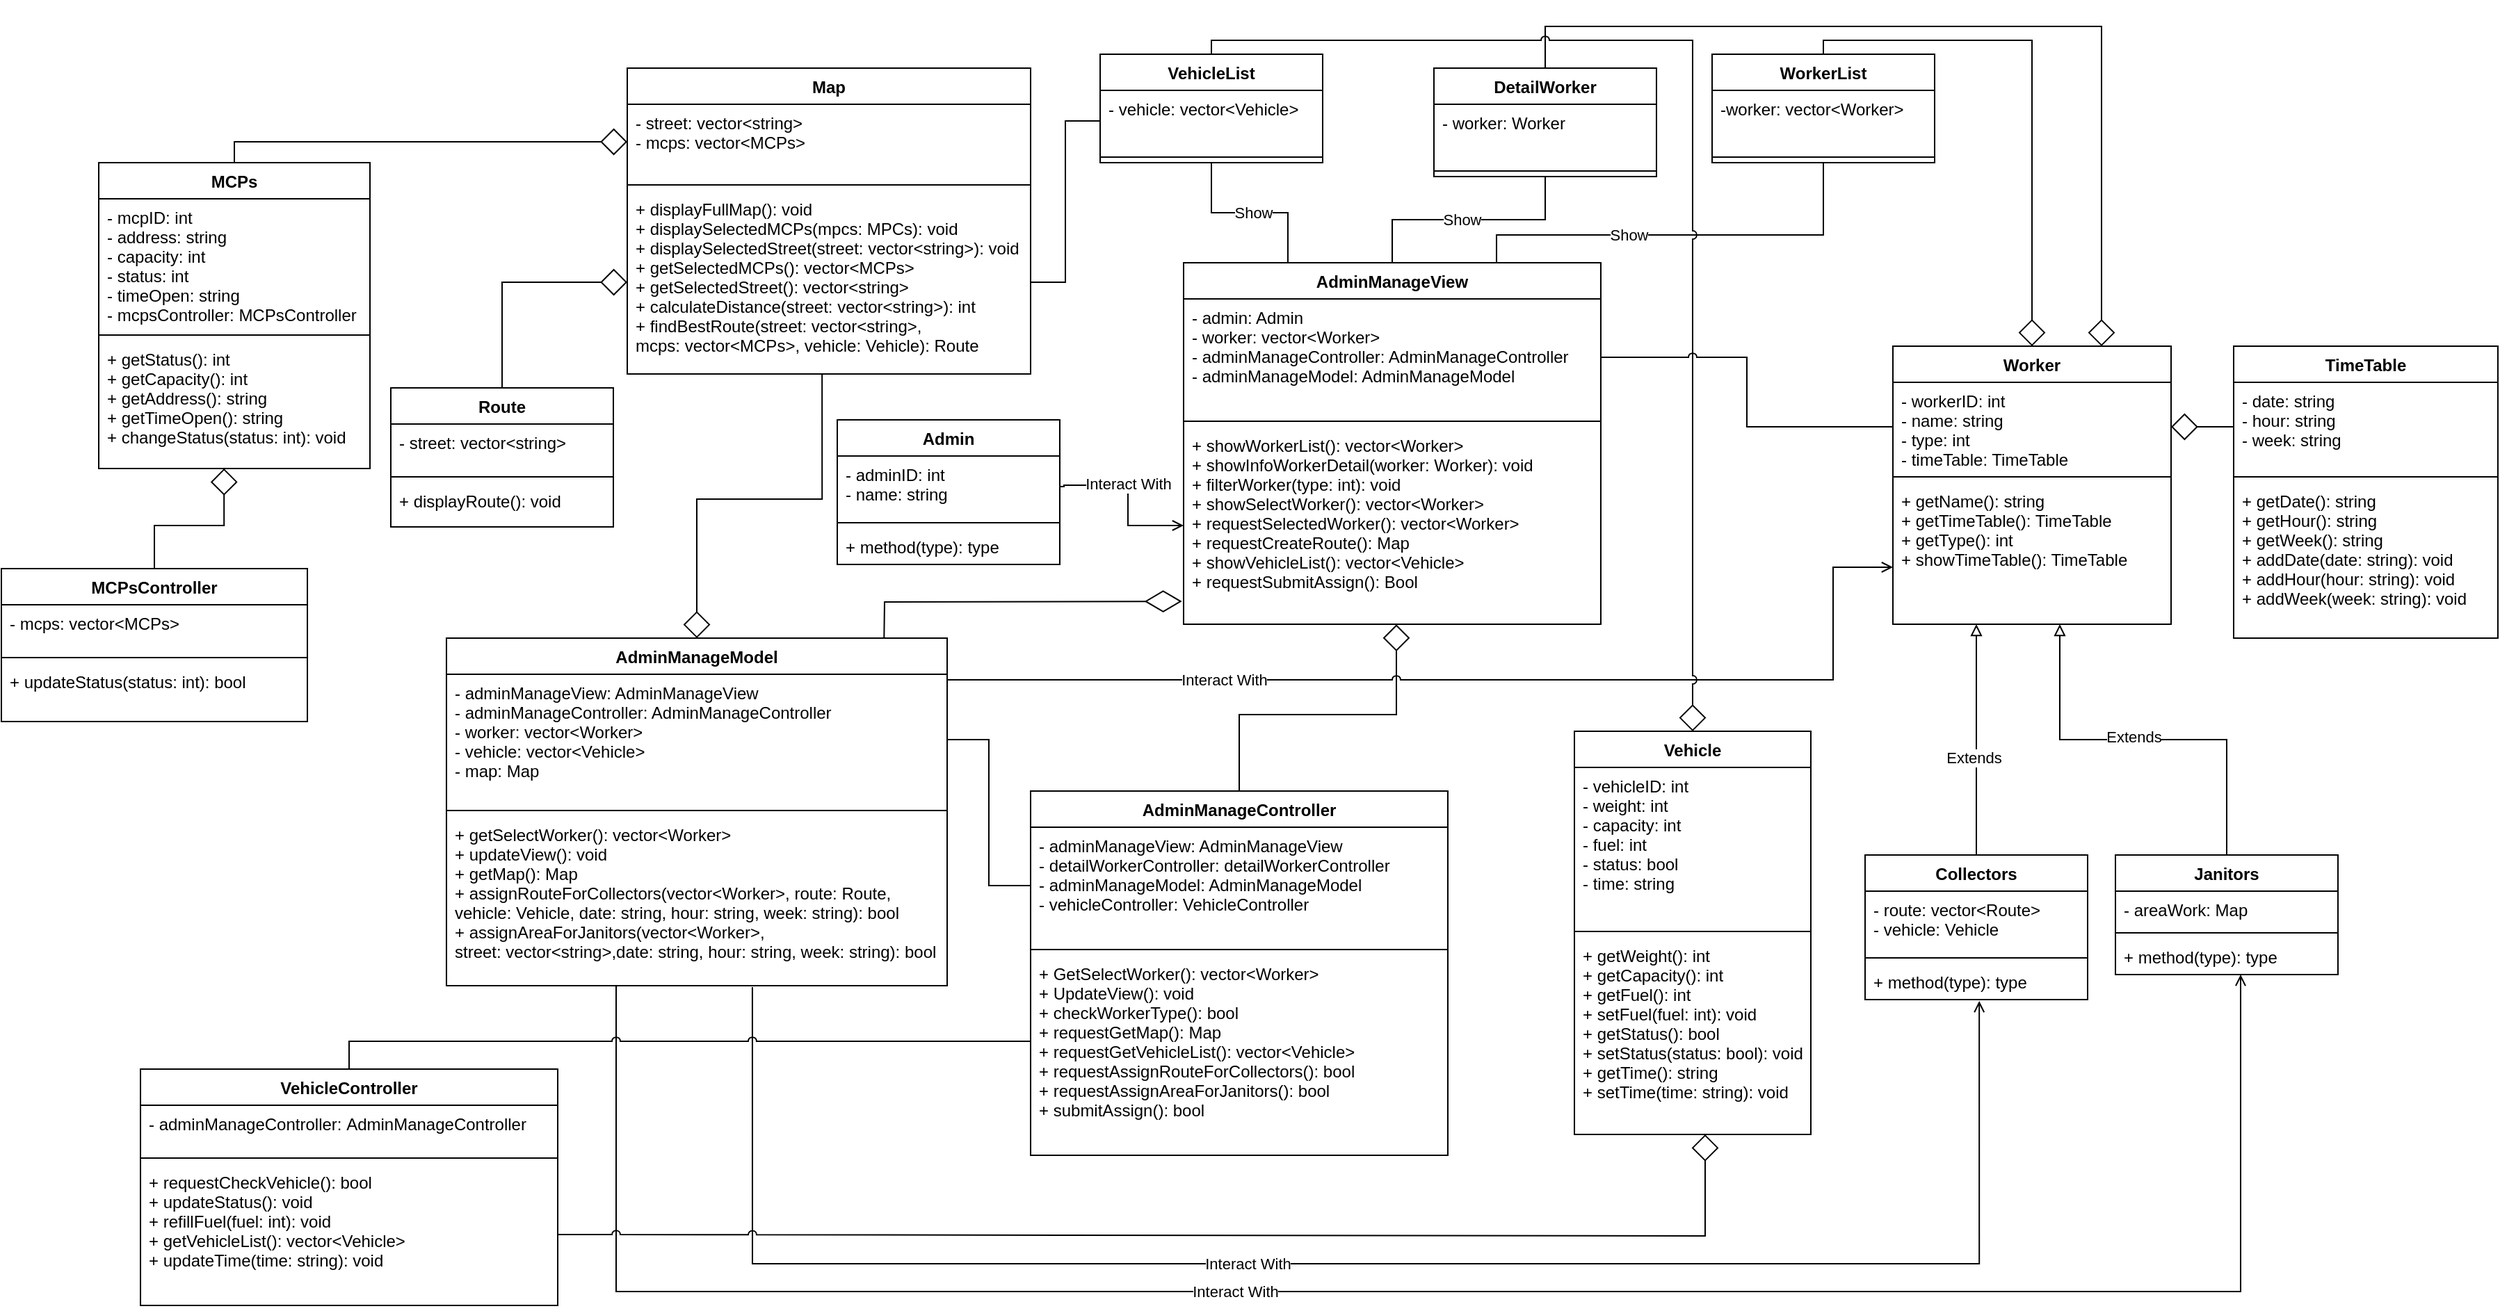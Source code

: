<mxfile version="20.5.1" type="github">
  <diagram id="0676zuflFlZL_lo655or" name="Page-1">
    <mxGraphModel dx="2518" dy="1335" grid="0" gridSize="10" guides="1" tooltips="1" connect="1" arrows="1" fold="1" page="0" pageScale="1" pageWidth="850" pageHeight="1100" math="0" shadow="0">
      <root>
        <mxCell id="0" />
        <mxCell id="1" parent="0" />
        <mxCell id="4b5E37UlIO169LzvLvmA-10" value="Admin" style="swimlane;fontStyle=1;align=center;verticalAlign=top;childLayout=stackLayout;horizontal=1;startSize=26;horizontalStack=0;resizeParent=1;resizeParentMax=0;resizeLast=0;collapsible=1;marginBottom=0;" parent="1" vertex="1">
          <mxGeometry x="81" y="253" width="160" height="104" as="geometry" />
        </mxCell>
        <mxCell id="4b5E37UlIO169LzvLvmA-11" value="- adminID: int&#xa;- name: string" style="text;strokeColor=none;fillColor=none;align=left;verticalAlign=top;spacingLeft=4;spacingRight=4;overflow=hidden;rotatable=0;points=[[0,0.5],[1,0.5]];portConstraint=eastwest;" parent="4b5E37UlIO169LzvLvmA-10" vertex="1">
          <mxGeometry y="26" width="160" height="44" as="geometry" />
        </mxCell>
        <mxCell id="4b5E37UlIO169LzvLvmA-12" value="" style="line;strokeWidth=1;fillColor=none;align=left;verticalAlign=middle;spacingTop=-1;spacingLeft=3;spacingRight=3;rotatable=0;labelPosition=right;points=[];portConstraint=eastwest;strokeColor=inherit;" parent="4b5E37UlIO169LzvLvmA-10" vertex="1">
          <mxGeometry y="70" width="160" height="8" as="geometry" />
        </mxCell>
        <mxCell id="4b5E37UlIO169LzvLvmA-13" value="+ method(type): type" style="text;strokeColor=none;fillColor=none;align=left;verticalAlign=top;spacingLeft=4;spacingRight=4;overflow=hidden;rotatable=0;points=[[0,0.5],[1,0.5]];portConstraint=eastwest;" parent="4b5E37UlIO169LzvLvmA-10" vertex="1">
          <mxGeometry y="78" width="160" height="26" as="geometry" />
        </mxCell>
        <mxCell id="4b5E37UlIO169LzvLvmA-26" style="edgeStyle=orthogonalEdgeStyle;rounded=0;orthogonalLoop=1;jettySize=auto;html=1;exitX=0.5;exitY=0;exitDx=0;exitDy=0;endArrow=block;endFill=0;" parent="1" source="4b5E37UlIO169LzvLvmA-14" target="4b5E37UlIO169LzvLvmA-25" edge="1">
          <mxGeometry relative="1" as="geometry">
            <mxPoint x="849" y="450" as="targetPoint" />
            <Array as="points">
              <mxPoint x="900" y="440" />
              <mxPoint x="900" y="440" />
            </Array>
          </mxGeometry>
        </mxCell>
        <mxCell id="4b5E37UlIO169LzvLvmA-29" value="Extends" style="edgeLabel;html=1;align=center;verticalAlign=middle;resizable=0;points=[];" parent="4b5E37UlIO169LzvLvmA-26" vertex="1" connectable="0">
          <mxGeometry x="-0.164" y="-3" relative="1" as="geometry">
            <mxPoint x="-5" y="-1" as="offset" />
          </mxGeometry>
        </mxCell>
        <mxCell id="4b5E37UlIO169LzvLvmA-14" value="Collectors" style="swimlane;fontStyle=1;align=center;verticalAlign=top;childLayout=stackLayout;horizontal=1;startSize=26;horizontalStack=0;resizeParent=1;resizeParentMax=0;resizeLast=0;collapsible=1;marginBottom=0;" parent="1" vertex="1">
          <mxGeometry x="820" y="566" width="160" height="104" as="geometry" />
        </mxCell>
        <mxCell id="4b5E37UlIO169LzvLvmA-15" value="- route: vector&lt;Route&gt;&#xa;- vehicle: Vehicle" style="text;strokeColor=none;fillColor=none;align=left;verticalAlign=top;spacingLeft=4;spacingRight=4;overflow=hidden;rotatable=0;points=[[0,0.5],[1,0.5]];portConstraint=eastwest;" parent="4b5E37UlIO169LzvLvmA-14" vertex="1">
          <mxGeometry y="26" width="160" height="44" as="geometry" />
        </mxCell>
        <mxCell id="4b5E37UlIO169LzvLvmA-16" value="" style="line;strokeWidth=1;fillColor=none;align=left;verticalAlign=middle;spacingTop=-1;spacingLeft=3;spacingRight=3;rotatable=0;labelPosition=right;points=[];portConstraint=eastwest;strokeColor=inherit;" parent="4b5E37UlIO169LzvLvmA-14" vertex="1">
          <mxGeometry y="70" width="160" height="8" as="geometry" />
        </mxCell>
        <mxCell id="4b5E37UlIO169LzvLvmA-17" value="+ method(type): type" style="text;strokeColor=none;fillColor=none;align=left;verticalAlign=top;spacingLeft=4;spacingRight=4;overflow=hidden;rotatable=0;points=[[0,0.5],[1,0.5]];portConstraint=eastwest;" parent="4b5E37UlIO169LzvLvmA-14" vertex="1">
          <mxGeometry y="78" width="160" height="26" as="geometry" />
        </mxCell>
        <mxCell id="4b5E37UlIO169LzvLvmA-27" style="edgeStyle=orthogonalEdgeStyle;rounded=0;orthogonalLoop=1;jettySize=auto;html=1;exitX=0.5;exitY=0;exitDx=0;exitDy=0;entryX=0.6;entryY=1;entryDx=0;entryDy=0;entryPerimeter=0;endArrow=block;endFill=0;" parent="1" source="4b5E37UlIO169LzvLvmA-18" target="4b5E37UlIO169LzvLvmA-25" edge="1">
          <mxGeometry relative="1" as="geometry" />
        </mxCell>
        <mxCell id="4b5E37UlIO169LzvLvmA-30" value="Extends" style="edgeLabel;html=1;align=center;verticalAlign=middle;resizable=0;points=[];" parent="4b5E37UlIO169LzvLvmA-27" vertex="1" connectable="0">
          <mxGeometry x="0.158" y="-2" relative="1" as="geometry">
            <mxPoint x="15" as="offset" />
          </mxGeometry>
        </mxCell>
        <mxCell id="4b5E37UlIO169LzvLvmA-18" value="Janitors" style="swimlane;fontStyle=1;align=center;verticalAlign=top;childLayout=stackLayout;horizontal=1;startSize=26;horizontalStack=0;resizeParent=1;resizeParentMax=0;resizeLast=0;collapsible=1;marginBottom=0;" parent="1" vertex="1">
          <mxGeometry x="1000" y="566" width="160" height="86" as="geometry" />
        </mxCell>
        <mxCell id="4b5E37UlIO169LzvLvmA-19" value="- areaWork: Map" style="text;strokeColor=none;fillColor=none;align=left;verticalAlign=top;spacingLeft=4;spacingRight=4;overflow=hidden;rotatable=0;points=[[0,0.5],[1,0.5]];portConstraint=eastwest;" parent="4b5E37UlIO169LzvLvmA-18" vertex="1">
          <mxGeometry y="26" width="160" height="26" as="geometry" />
        </mxCell>
        <mxCell id="4b5E37UlIO169LzvLvmA-20" value="" style="line;strokeWidth=1;fillColor=none;align=left;verticalAlign=middle;spacingTop=-1;spacingLeft=3;spacingRight=3;rotatable=0;labelPosition=right;points=[];portConstraint=eastwest;strokeColor=inherit;" parent="4b5E37UlIO169LzvLvmA-18" vertex="1">
          <mxGeometry y="52" width="160" height="8" as="geometry" />
        </mxCell>
        <mxCell id="4b5E37UlIO169LzvLvmA-21" value="+ method(type): type" style="text;strokeColor=none;fillColor=none;align=left;verticalAlign=top;spacingLeft=4;spacingRight=4;overflow=hidden;rotatable=0;points=[[0,0.5],[1,0.5]];portConstraint=eastwest;" parent="4b5E37UlIO169LzvLvmA-18" vertex="1">
          <mxGeometry y="60" width="160" height="26" as="geometry" />
        </mxCell>
        <mxCell id="4b5E37UlIO169LzvLvmA-22" value="Worker" style="swimlane;fontStyle=1;align=center;verticalAlign=top;childLayout=stackLayout;horizontal=1;startSize=26;horizontalStack=0;resizeParent=1;resizeParentMax=0;resizeLast=0;collapsible=1;marginBottom=0;" parent="1" vertex="1">
          <mxGeometry x="840" y="200" width="200" height="200" as="geometry" />
        </mxCell>
        <mxCell id="4b5E37UlIO169LzvLvmA-23" value="- workerID: int&#xa;- name: string&#xa;- type: int&#xa;- timeTable: TimeTable" style="text;strokeColor=none;fillColor=none;align=left;verticalAlign=top;spacingLeft=4;spacingRight=4;overflow=hidden;rotatable=0;points=[[0,0.5],[1,0.5]];portConstraint=eastwest;" parent="4b5E37UlIO169LzvLvmA-22" vertex="1">
          <mxGeometry y="26" width="200" height="64" as="geometry" />
        </mxCell>
        <mxCell id="4b5E37UlIO169LzvLvmA-24" value="" style="line;strokeWidth=1;fillColor=none;align=left;verticalAlign=middle;spacingTop=-1;spacingLeft=3;spacingRight=3;rotatable=0;labelPosition=right;points=[];portConstraint=eastwest;strokeColor=inherit;" parent="4b5E37UlIO169LzvLvmA-22" vertex="1">
          <mxGeometry y="90" width="200" height="8" as="geometry" />
        </mxCell>
        <mxCell id="4b5E37UlIO169LzvLvmA-25" value="+ getName(): string&#xa;+ getTimeTable(): TimeTable&#xa;+ getType(): int&#xa;+ showTimeTable(): TimeTable" style="text;strokeColor=none;fillColor=none;align=left;verticalAlign=top;spacingLeft=4;spacingRight=4;overflow=hidden;rotatable=0;points=[[0,0.5],[1,0.5]];portConstraint=eastwest;" parent="4b5E37UlIO169LzvLvmA-22" vertex="1">
          <mxGeometry y="98" width="200" height="102" as="geometry" />
        </mxCell>
        <mxCell id="3Wop59lbqcqgArPASlSX-61" style="edgeStyle=orthogonalEdgeStyle;rounded=0;orthogonalLoop=1;jettySize=auto;html=1;exitX=0.25;exitY=0;exitDx=0;exitDy=0;strokeWidth=1;endArrow=none;endFill=0;endSize=17;entryX=0.5;entryY=1;entryDx=0;entryDy=0;" parent="1" source="4b5E37UlIO169LzvLvmA-31" target="3Wop59lbqcqgArPASlSX-58" edge="1">
          <mxGeometry relative="1" as="geometry">
            <mxPoint x="390" y="90" as="targetPoint" />
          </mxGeometry>
        </mxCell>
        <mxCell id="3Wop59lbqcqgArPASlSX-62" value="Show" style="edgeLabel;html=1;align=center;verticalAlign=middle;resizable=0;points=[];" parent="3Wop59lbqcqgArPASlSX-61" vertex="1" connectable="0">
          <mxGeometry x="0.149" y="1" relative="1" as="geometry">
            <mxPoint x="12" y="-1" as="offset" />
          </mxGeometry>
        </mxCell>
        <mxCell id="3Wop59lbqcqgArPASlSX-63" style="edgeStyle=orthogonalEdgeStyle;rounded=0;orthogonalLoop=1;jettySize=auto;html=1;exitX=0.5;exitY=0;exitDx=0;exitDy=0;entryX=0.5;entryY=1;entryDx=0;entryDy=0;strokeWidth=1;endArrow=none;endFill=0;endSize=17;" parent="1" source="4b5E37UlIO169LzvLvmA-31" target="3Wop59lbqcqgArPASlSX-5" edge="1">
          <mxGeometry relative="1" as="geometry" />
        </mxCell>
        <mxCell id="3Wop59lbqcqgArPASlSX-64" value="Show" style="edgeLabel;html=1;align=center;verticalAlign=middle;resizable=0;points=[];" parent="3Wop59lbqcqgArPASlSX-63" vertex="1" connectable="0">
          <mxGeometry x="-0.212" relative="1" as="geometry">
            <mxPoint x="13" as="offset" />
          </mxGeometry>
        </mxCell>
        <mxCell id="3Wop59lbqcqgArPASlSX-70" style="edgeStyle=orthogonalEdgeStyle;rounded=0;orthogonalLoop=1;jettySize=auto;html=1;exitX=0.75;exitY=0;exitDx=0;exitDy=0;entryX=0.5;entryY=1;entryDx=0;entryDy=0;strokeWidth=1;endArrow=none;endFill=0;endSize=17;" parent="1" source="4b5E37UlIO169LzvLvmA-31" target="3Wop59lbqcqgArPASlSX-65" edge="1">
          <mxGeometry relative="1" as="geometry">
            <Array as="points">
              <mxPoint x="555" y="120" />
              <mxPoint x="790" y="120" />
            </Array>
          </mxGeometry>
        </mxCell>
        <mxCell id="3Wop59lbqcqgArPASlSX-71" value="Show" style="edgeLabel;html=1;align=center;verticalAlign=middle;resizable=0;points=[];" parent="3Wop59lbqcqgArPASlSX-70" vertex="1" connectable="0">
          <mxGeometry x="-0.233" y="-1" relative="1" as="geometry">
            <mxPoint x="-3" y="-1" as="offset" />
          </mxGeometry>
        </mxCell>
        <mxCell id="4b5E37UlIO169LzvLvmA-31" value="AdminManageView" style="swimlane;fontStyle=1;align=center;verticalAlign=top;childLayout=stackLayout;horizontal=1;startSize=26;horizontalStack=0;resizeParent=1;resizeParentMax=0;resizeLast=0;collapsible=1;marginBottom=0;" parent="1" vertex="1">
          <mxGeometry x="330" y="140" width="300" height="260" as="geometry">
            <mxRectangle x="290" y="150" width="150" height="30" as="alternateBounds" />
          </mxGeometry>
        </mxCell>
        <mxCell id="4b5E37UlIO169LzvLvmA-32" value="- admin: Admin&#xa;- worker: vector&lt;Worker&gt;&#xa;- adminManageController: AdminManageController&#xa;- adminManageModel: AdminManageModel&#xa; " style="text;strokeColor=none;fillColor=none;align=left;verticalAlign=top;spacingLeft=4;spacingRight=4;overflow=hidden;rotatable=0;points=[[0,0.5],[1,0.5]];portConstraint=eastwest;" parent="4b5E37UlIO169LzvLvmA-31" vertex="1">
          <mxGeometry y="26" width="300" height="84" as="geometry" />
        </mxCell>
        <mxCell id="4b5E37UlIO169LzvLvmA-33" value="" style="line;strokeWidth=1;fillColor=none;align=left;verticalAlign=middle;spacingTop=-1;spacingLeft=3;spacingRight=3;rotatable=0;labelPosition=right;points=[];portConstraint=eastwest;strokeColor=inherit;" parent="4b5E37UlIO169LzvLvmA-31" vertex="1">
          <mxGeometry y="110" width="300" height="8" as="geometry" />
        </mxCell>
        <mxCell id="4b5E37UlIO169LzvLvmA-46" value="+ showWorkerList(): vector&lt;Worker&gt;&#xa;+ showInfoWorkerDetail(worker: Worker): void&#xa;+ filterWorker(type: int): void&#xa;+ showSelectWorker(): vector&lt;Worker&gt;&#xa;+ requestSelectedWorker(): vector&lt;Worker&gt;&#xa;+ requestCreateRoute(): Map&#xa;+ showVehicleList(): vector&lt;Vehicle&gt;&#xa;+ requestSubmitAssign(): Bool " style="text;strokeColor=none;fillColor=none;align=left;verticalAlign=top;spacingLeft=4;spacingRight=4;overflow=hidden;rotatable=0;points=[[0,0.5],[1,0.5]];portConstraint=eastwest;" parent="4b5E37UlIO169LzvLvmA-31" vertex="1">
          <mxGeometry y="118" width="300" height="142" as="geometry" />
        </mxCell>
        <mxCell id="4b5E37UlIO169LzvLvmA-51" value="TimeTable" style="swimlane;fontStyle=1;align=center;verticalAlign=top;childLayout=stackLayout;horizontal=1;startSize=26;horizontalStack=0;resizeParent=1;resizeParentMax=0;resizeLast=0;collapsible=1;marginBottom=0;" parent="1" vertex="1">
          <mxGeometry x="1085" y="200" width="190" height="210" as="geometry" />
        </mxCell>
        <mxCell id="4b5E37UlIO169LzvLvmA-52" value="- date: string&#xa;- hour: string&#xa;- week: string" style="text;strokeColor=none;fillColor=none;align=left;verticalAlign=top;spacingLeft=4;spacingRight=4;overflow=hidden;rotatable=0;points=[[0,0.5],[1,0.5]];portConstraint=eastwest;" parent="4b5E37UlIO169LzvLvmA-51" vertex="1">
          <mxGeometry y="26" width="190" height="64" as="geometry" />
        </mxCell>
        <mxCell id="4b5E37UlIO169LzvLvmA-53" value="" style="line;strokeWidth=1;fillColor=none;align=left;verticalAlign=middle;spacingTop=-1;spacingLeft=3;spacingRight=3;rotatable=0;labelPosition=right;points=[];portConstraint=eastwest;strokeColor=inherit;" parent="4b5E37UlIO169LzvLvmA-51" vertex="1">
          <mxGeometry y="90" width="190" height="8" as="geometry" />
        </mxCell>
        <mxCell id="PiotSreWXl62EG_S8VcH-2" value="+ getDate(): string&#xa;+ getHour(): string&#xa;+ getWeek(): string&#xa;+ addDate(date: string): void&#xa;+ addHour(hour: string): void&#xa;+ addWeek(week: string): void" style="text;strokeColor=none;fillColor=none;align=left;verticalAlign=top;spacingLeft=4;spacingRight=4;overflow=hidden;rotatable=0;points=[[0,0.5],[1,0.5]];portConstraint=eastwest;" parent="4b5E37UlIO169LzvLvmA-51" vertex="1">
          <mxGeometry y="98" width="190" height="112" as="geometry" />
        </mxCell>
        <mxCell id="3Wop59lbqcqgArPASlSX-50" style="edgeStyle=orthogonalEdgeStyle;rounded=0;orthogonalLoop=1;jettySize=auto;html=1;exitX=0.5;exitY=0;exitDx=0;exitDy=0;endArrow=diamond;endFill=0;entryX=0.51;entryY=1.001;entryDx=0;entryDy=0;entryPerimeter=0;strokeWidth=1;endSize=17;" parent="1" source="3Wop59lbqcqgArPASlSX-1" target="4b5E37UlIO169LzvLvmA-46" edge="1">
          <mxGeometry relative="1" as="geometry">
            <mxPoint x="480" y="470" as="targetPoint" />
          </mxGeometry>
        </mxCell>
        <mxCell id="3Wop59lbqcqgArPASlSX-1" value="AdminManageController&#xa; " style="swimlane;fontStyle=1;align=center;verticalAlign=top;childLayout=stackLayout;horizontal=1;startSize=26;horizontalStack=0;resizeParent=1;resizeParentMax=0;resizeLast=0;collapsible=1;marginBottom=0;" parent="1" vertex="1">
          <mxGeometry x="220" y="520" width="300" height="262" as="geometry">
            <mxRectangle x="220" y="520" width="174" height="41" as="alternateBounds" />
          </mxGeometry>
        </mxCell>
        <mxCell id="3Wop59lbqcqgArPASlSX-2" value="- adminManageView: AdminManageView&#xa;- detailWorkerController: detailWorkerController&#xa;- adminManageModel: AdminManageModel&#xa;- vehicleController: VehicleController" style="text;strokeColor=none;fillColor=none;align=left;verticalAlign=top;spacingLeft=4;spacingRight=4;overflow=hidden;rotatable=0;points=[[0,0.5],[1,0.5]];portConstraint=eastwest;fontStyle=0" parent="3Wop59lbqcqgArPASlSX-1" vertex="1">
          <mxGeometry y="26" width="300" height="84" as="geometry" />
        </mxCell>
        <mxCell id="3Wop59lbqcqgArPASlSX-3" value="" style="line;strokeWidth=1;fillColor=none;align=left;verticalAlign=middle;spacingTop=-1;spacingLeft=3;spacingRight=3;rotatable=0;labelPosition=right;points=[];portConstraint=eastwest;strokeColor=inherit;" parent="3Wop59lbqcqgArPASlSX-1" vertex="1">
          <mxGeometry y="110" width="300" height="8" as="geometry" />
        </mxCell>
        <mxCell id="3Wop59lbqcqgArPASlSX-4" value="+ GetSelectWorker(): vector&lt;Worker&gt;&#xa;+ UpdateView(): void&#xa;+ checkWorkerType(): bool&#xa;+ requestGetMap(): Map&#xa;+ requestGetVehicleList(): vector&lt;Vehicle&gt;&#xa;+ requestAssignRouteForCollectors(): bool&#xa;+ requestAssignAreaForJanitors(): bool&#xa;+ submitAssign(): bool" style="text;strokeColor=none;fillColor=none;align=left;verticalAlign=top;spacingLeft=4;spacingRight=4;overflow=hidden;rotatable=0;points=[[0,0.5],[1,0.5]];portConstraint=eastwest;" parent="3Wop59lbqcqgArPASlSX-1" vertex="1">
          <mxGeometry y="118" width="300" height="144" as="geometry" />
        </mxCell>
        <mxCell id="3Wop59lbqcqgArPASlSX-74" style="edgeStyle=orthogonalEdgeStyle;rounded=0;orthogonalLoop=1;jettySize=auto;html=1;exitX=0.5;exitY=0;exitDx=0;exitDy=0;entryX=0.75;entryY=0;entryDx=0;entryDy=0;strokeWidth=1;endArrow=diamond;endFill=0;endSize=17;" parent="1" source="3Wop59lbqcqgArPASlSX-5" target="4b5E37UlIO169LzvLvmA-22" edge="1">
          <mxGeometry relative="1" as="geometry">
            <Array as="points">
              <mxPoint x="590" y="-30" />
              <mxPoint x="990" y="-30" />
            </Array>
          </mxGeometry>
        </mxCell>
        <mxCell id="3Wop59lbqcqgArPASlSX-5" value="DetailWorker" style="swimlane;fontStyle=1;align=center;verticalAlign=top;childLayout=stackLayout;horizontal=1;startSize=26;horizontalStack=0;resizeParent=1;resizeParentMax=0;resizeLast=0;collapsible=1;marginBottom=0;" parent="1" vertex="1">
          <mxGeometry x="510" width="160" height="78" as="geometry" />
        </mxCell>
        <mxCell id="3Wop59lbqcqgArPASlSX-6" value="- worker: Worker" style="text;strokeColor=none;fillColor=none;align=left;verticalAlign=top;spacingLeft=4;spacingRight=4;overflow=hidden;rotatable=0;points=[[0,0.5],[1,0.5]];portConstraint=eastwest;" parent="3Wop59lbqcqgArPASlSX-5" vertex="1">
          <mxGeometry y="26" width="160" height="44" as="geometry" />
        </mxCell>
        <mxCell id="3Wop59lbqcqgArPASlSX-7" value="" style="line;strokeWidth=1;fillColor=none;align=left;verticalAlign=middle;spacingTop=-1;spacingLeft=3;spacingRight=3;rotatable=0;labelPosition=right;points=[];portConstraint=eastwest;strokeColor=inherit;" parent="3Wop59lbqcqgArPASlSX-5" vertex="1">
          <mxGeometry y="70" width="160" height="8" as="geometry" />
        </mxCell>
        <mxCell id="3Wop59lbqcqgArPASlSX-78" style="edgeStyle=orthogonalEdgeStyle;rounded=0;orthogonalLoop=1;jettySize=auto;html=1;exitX=0.5;exitY=0;exitDx=0;exitDy=0;entryX=0.483;entryY=1;entryDx=0;entryDy=0;entryPerimeter=0;strokeWidth=1;endArrow=none;endFill=0;endSize=17;startArrow=diamond;startFill=0;startSize=17;" parent="1" source="3Wop59lbqcqgArPASlSX-13" target="3Wop59lbqcqgArPASlSX-36" edge="1">
          <mxGeometry relative="1" as="geometry">
            <Array as="points">
              <mxPoint x="-20" y="310" />
              <mxPoint x="70" y="310" />
            </Array>
          </mxGeometry>
        </mxCell>
        <mxCell id="3Wop59lbqcqgArPASlSX-84" style="edgeStyle=orthogonalEdgeStyle;rounded=0;jumpStyle=arc;orthogonalLoop=1;jettySize=auto;html=1;strokeWidth=1;startArrow=none;startFill=0;endArrow=open;endFill=0;startSize=17;endSize=6;" parent="1" source="3Wop59lbqcqgArPASlSX-13" target="4b5E37UlIO169LzvLvmA-25" edge="1">
          <mxGeometry relative="1" as="geometry">
            <Array as="points">
              <mxPoint x="797" y="440" />
              <mxPoint x="797" y="359" />
            </Array>
          </mxGeometry>
        </mxCell>
        <mxCell id="3Wop59lbqcqgArPASlSX-85" value="Interact With" style="edgeLabel;html=1;align=center;verticalAlign=middle;resizable=0;points=[];" parent="3Wop59lbqcqgArPASlSX-84" vertex="1" connectable="0">
          <mxGeometry x="-0.507" y="-2" relative="1" as="geometry">
            <mxPoint x="11" y="-2" as="offset" />
          </mxGeometry>
        </mxCell>
        <mxCell id="3Wop59lbqcqgArPASlSX-86" style="edgeStyle=orthogonalEdgeStyle;rounded=0;jumpStyle=arc;orthogonalLoop=1;jettySize=auto;html=1;entryX=0.513;entryY=1.038;entryDx=0;entryDy=0;entryPerimeter=0;strokeWidth=1;startArrow=none;startFill=0;endArrow=open;endFill=0;startSize=17;endSize=6;exitX=0.611;exitY=1.008;exitDx=0;exitDy=0;exitPerimeter=0;" parent="1" source="3Wop59lbqcqgArPASlSX-16" target="4b5E37UlIO169LzvLvmA-17" edge="1">
          <mxGeometry relative="1" as="geometry">
            <Array as="points">
              <mxPoint x="20" y="860" />
              <mxPoint x="902" y="860" />
            </Array>
          </mxGeometry>
        </mxCell>
        <mxCell id="3Wop59lbqcqgArPASlSX-87" value="Interact With" style="edgeLabel;html=1;align=center;verticalAlign=middle;resizable=0;points=[];" parent="3Wop59lbqcqgArPASlSX-86" vertex="1" connectable="0">
          <mxGeometry x="-0.126" relative="1" as="geometry">
            <mxPoint as="offset" />
          </mxGeometry>
        </mxCell>
        <mxCell id="3Wop59lbqcqgArPASlSX-88" style="edgeStyle=orthogonalEdgeStyle;rounded=0;jumpStyle=arc;orthogonalLoop=1;jettySize=auto;html=1;strokeWidth=1;startArrow=none;startFill=0;endArrow=open;endFill=0;startSize=17;endSize=6;" parent="1" source="3Wop59lbqcqgArPASlSX-16" target="4b5E37UlIO169LzvLvmA-21" edge="1">
          <mxGeometry relative="1" as="geometry">
            <Array as="points">
              <mxPoint x="-78" y="880" />
              <mxPoint x="1090" y="880" />
            </Array>
          </mxGeometry>
        </mxCell>
        <mxCell id="3Wop59lbqcqgArPASlSX-89" value="Interact With" style="edgeLabel;html=1;align=center;verticalAlign=middle;resizable=0;points=[];" parent="3Wop59lbqcqgArPASlSX-88" vertex="1" connectable="0">
          <mxGeometry x="-0.183" y="-2" relative="1" as="geometry">
            <mxPoint x="5" y="-2" as="offset" />
          </mxGeometry>
        </mxCell>
        <mxCell id="3Wop59lbqcqgArPASlSX-13" value="AdminManageModel&#xa; " style="swimlane;fontStyle=1;align=center;verticalAlign=top;childLayout=stackLayout;horizontal=1;startSize=26;horizontalStack=0;resizeParent=1;resizeParentMax=0;resizeLast=0;collapsible=1;marginBottom=0;" parent="1" vertex="1">
          <mxGeometry x="-200" y="410" width="360" height="250" as="geometry" />
        </mxCell>
        <mxCell id="3Wop59lbqcqgArPASlSX-14" value="- adminManageView: AdminManageView&#xa;- adminManageController: AdminManageController&#xa;- worker: vector&lt;Worker&gt;&#xa;- vehicle: vector&lt;Vehicle&gt;&#xa;- map: Map" style="text;strokeColor=none;fillColor=none;align=left;verticalAlign=top;spacingLeft=4;spacingRight=4;overflow=hidden;rotatable=0;points=[[0,0.5],[1,0.5]];portConstraint=eastwest;fontStyle=0" parent="3Wop59lbqcqgArPASlSX-13" vertex="1">
          <mxGeometry y="26" width="360" height="94" as="geometry" />
        </mxCell>
        <mxCell id="3Wop59lbqcqgArPASlSX-15" value="" style="line;strokeWidth=1;fillColor=none;align=left;verticalAlign=middle;spacingTop=-1;spacingLeft=3;spacingRight=3;rotatable=0;labelPosition=right;points=[];portConstraint=eastwest;strokeColor=inherit;" parent="3Wop59lbqcqgArPASlSX-13" vertex="1">
          <mxGeometry y="120" width="360" height="8" as="geometry" />
        </mxCell>
        <mxCell id="3Wop59lbqcqgArPASlSX-16" value="+ getSelectWorker(): vector&lt;Worker&gt;&#xa;+ updateView(): void&#xa;+ getMap(): Map&#xa;+ assignRouteForCollectors(vector&lt;Worker&gt;, route: Route, &#xa;vehicle: Vehicle, date: string, hour: string, week: string): bool&#xa;+ assignAreaForJanitors(vector&lt;Worker&gt;, &#xa;street: vector&lt;string&gt;,date: string, hour: string, week: string): bool" style="text;strokeColor=none;fillColor=none;align=left;verticalAlign=top;spacingLeft=4;spacingRight=4;overflow=hidden;rotatable=0;points=[[0,0.5],[1,0.5]];portConstraint=eastwest;" parent="3Wop59lbqcqgArPASlSX-13" vertex="1">
          <mxGeometry y="128" width="360" height="122" as="geometry" />
        </mxCell>
        <mxCell id="3Wop59lbqcqgArPASlSX-57" style="edgeStyle=orthogonalEdgeStyle;rounded=0;orthogonalLoop=1;jettySize=auto;html=1;exitX=0.5;exitY=0;exitDx=0;exitDy=0;strokeWidth=1;endArrow=diamond;endFill=0;endSize=17;" parent="1" source="3Wop59lbqcqgArPASlSX-17" target="3Wop59lbqcqgArPASlSX-36" edge="1">
          <mxGeometry relative="1" as="geometry">
            <mxPoint x="-30" y="230" as="targetPoint" />
          </mxGeometry>
        </mxCell>
        <mxCell id="3Wop59lbqcqgArPASlSX-17" value="Route" style="swimlane;fontStyle=1;align=center;verticalAlign=top;childLayout=stackLayout;horizontal=1;startSize=26;horizontalStack=0;resizeParent=1;resizeParentMax=0;resizeLast=0;collapsible=1;marginBottom=0;" parent="1" vertex="1">
          <mxGeometry x="-240" y="230" width="160" height="100" as="geometry" />
        </mxCell>
        <mxCell id="3Wop59lbqcqgArPASlSX-18" value="- street: vector&lt;string&gt;" style="text;strokeColor=none;fillColor=none;align=left;verticalAlign=top;spacingLeft=4;spacingRight=4;overflow=hidden;rotatable=0;points=[[0,0.5],[1,0.5]];portConstraint=eastwest;" parent="3Wop59lbqcqgArPASlSX-17" vertex="1">
          <mxGeometry y="26" width="160" height="34" as="geometry" />
        </mxCell>
        <mxCell id="3Wop59lbqcqgArPASlSX-19" value="" style="line;strokeWidth=1;fillColor=none;align=left;verticalAlign=middle;spacingTop=-1;spacingLeft=3;spacingRight=3;rotatable=0;labelPosition=right;points=[];portConstraint=eastwest;strokeColor=inherit;" parent="3Wop59lbqcqgArPASlSX-17" vertex="1">
          <mxGeometry y="60" width="160" height="8" as="geometry" />
        </mxCell>
        <mxCell id="3Wop59lbqcqgArPASlSX-20" value="+ displayRoute(): void" style="text;strokeColor=none;fillColor=none;align=left;verticalAlign=top;spacingLeft=4;spacingRight=4;overflow=hidden;rotatable=0;points=[[0,0.5],[1,0.5]];portConstraint=eastwest;" parent="3Wop59lbqcqgArPASlSX-17" vertex="1">
          <mxGeometry y="68" width="160" height="32" as="geometry" />
        </mxCell>
        <mxCell id="3Wop59lbqcqgArPASlSX-21" value="Vehicle" style="swimlane;fontStyle=1;align=center;verticalAlign=top;childLayout=stackLayout;horizontal=1;startSize=26;horizontalStack=0;resizeParent=1;resizeParentMax=0;resizeLast=0;collapsible=1;marginBottom=0;" parent="1" vertex="1">
          <mxGeometry x="611" y="477" width="170" height="290" as="geometry" />
        </mxCell>
        <mxCell id="3Wop59lbqcqgArPASlSX-22" value="- vehicleID: int&#xa;- weight: int&#xa;- capacity: int&#xa;- fuel: int&#xa;- status: bool&#xa;- time: string" style="text;strokeColor=none;fillColor=none;align=left;verticalAlign=top;spacingLeft=4;spacingRight=4;overflow=hidden;rotatable=0;points=[[0,0.5],[1,0.5]];portConstraint=eastwest;" parent="3Wop59lbqcqgArPASlSX-21" vertex="1">
          <mxGeometry y="26" width="170" height="114" as="geometry" />
        </mxCell>
        <mxCell id="3Wop59lbqcqgArPASlSX-23" value="" style="line;strokeWidth=1;fillColor=none;align=left;verticalAlign=middle;spacingTop=-1;spacingLeft=3;spacingRight=3;rotatable=0;labelPosition=right;points=[];portConstraint=eastwest;strokeColor=inherit;" parent="3Wop59lbqcqgArPASlSX-21" vertex="1">
          <mxGeometry y="140" width="170" height="8" as="geometry" />
        </mxCell>
        <mxCell id="3Wop59lbqcqgArPASlSX-24" value="+ getWeight(): int&#xa;+ getCapacity(): int&#xa;+ getFuel(): int&#xa;+ setFuel(fuel: int): void&#xa;+ getStatus(): bool&#xa;+ setStatus(status: bool): void&#xa;+ getTime(): string&#xa;+ setTime(time: string): void" style="text;strokeColor=none;fillColor=none;align=left;verticalAlign=top;spacingLeft=4;spacingRight=4;overflow=hidden;rotatable=0;points=[[0,0.5],[1,0.5]];portConstraint=eastwest;" parent="3Wop59lbqcqgArPASlSX-21" vertex="1">
          <mxGeometry y="148" width="170" height="142" as="geometry" />
        </mxCell>
        <mxCell id="3Wop59lbqcqgArPASlSX-79" style="edgeStyle=orthogonalEdgeStyle;rounded=0;orthogonalLoop=1;jettySize=auto;html=1;exitX=0.5;exitY=0;exitDx=0;exitDy=0;entryX=0;entryY=0.5;entryDx=0;entryDy=0;strokeWidth=1;startArrow=none;startFill=0;endArrow=diamond;endFill=0;startSize=17;endSize=17;" parent="1" source="3Wop59lbqcqgArPASlSX-25" target="3Wop59lbqcqgArPASlSX-34" edge="1">
          <mxGeometry relative="1" as="geometry">
            <Array as="points">
              <mxPoint x="-353" y="53" />
            </Array>
          </mxGeometry>
        </mxCell>
        <mxCell id="3Wop59lbqcqgArPASlSX-25" value="MCPs" style="swimlane;fontStyle=1;align=center;verticalAlign=top;childLayout=stackLayout;horizontal=1;startSize=26;horizontalStack=0;resizeParent=1;resizeParentMax=0;resizeLast=0;collapsible=1;marginBottom=0;" parent="1" vertex="1">
          <mxGeometry x="-450" y="68" width="195" height="220" as="geometry" />
        </mxCell>
        <mxCell id="3Wop59lbqcqgArPASlSX-26" value="- mcpID: int&#xa;- address: string&#xa;- capacity: int&#xa;- status: int&#xa;- timeOpen: string&#xa;- mcpsController: MCPsController" style="text;strokeColor=none;fillColor=none;align=left;verticalAlign=top;spacingLeft=4;spacingRight=4;overflow=hidden;rotatable=0;points=[[0,0.5],[1,0.5]];portConstraint=eastwest;fontStyle=0" parent="3Wop59lbqcqgArPASlSX-25" vertex="1">
          <mxGeometry y="26" width="195" height="94" as="geometry" />
        </mxCell>
        <mxCell id="3Wop59lbqcqgArPASlSX-27" value="" style="line;strokeWidth=1;fillColor=none;align=left;verticalAlign=middle;spacingTop=-1;spacingLeft=3;spacingRight=3;rotatable=0;labelPosition=right;points=[];portConstraint=eastwest;strokeColor=inherit;" parent="3Wop59lbqcqgArPASlSX-25" vertex="1">
          <mxGeometry y="120" width="195" height="8" as="geometry" />
        </mxCell>
        <mxCell id="3Wop59lbqcqgArPASlSX-28" value="+ getStatus(): int&#xa;+ getCapacity(): int&#xa;+ getAddress(): string&#xa;+ getTimeOpen(): string&#xa;+ changeStatus(status: int): void" style="text;strokeColor=none;fillColor=none;align=left;verticalAlign=top;spacingLeft=4;spacingRight=4;overflow=hidden;rotatable=0;points=[[0,0.5],[1,0.5]];portConstraint=eastwest;" parent="3Wop59lbqcqgArPASlSX-25" vertex="1">
          <mxGeometry y="128" width="195" height="92" as="geometry" />
        </mxCell>
        <mxCell id="3Wop59lbqcqgArPASlSX-80" style="edgeStyle=orthogonalEdgeStyle;rounded=0;orthogonalLoop=1;jettySize=auto;html=1;exitX=0.5;exitY=0;exitDx=0;exitDy=0;entryX=0.462;entryY=1;entryDx=0;entryDy=0;entryPerimeter=0;strokeWidth=1;startArrow=none;startFill=0;endArrow=diamond;endFill=0;startSize=17;endSize=17;" parent="1" source="3Wop59lbqcqgArPASlSX-29" target="3Wop59lbqcqgArPASlSX-28" edge="1">
          <mxGeometry relative="1" as="geometry" />
        </mxCell>
        <mxCell id="3Wop59lbqcqgArPASlSX-29" value="MCPsController" style="swimlane;fontStyle=1;align=center;verticalAlign=top;childLayout=stackLayout;horizontal=1;startSize=26;horizontalStack=0;resizeParent=1;resizeParentMax=0;resizeLast=0;collapsible=1;marginBottom=0;" parent="1" vertex="1">
          <mxGeometry x="-520" y="360" width="220" height="110" as="geometry" />
        </mxCell>
        <mxCell id="3Wop59lbqcqgArPASlSX-30" value="- mcps: vector&lt;MCPs&gt;" style="text;strokeColor=none;fillColor=none;align=left;verticalAlign=top;spacingLeft=4;spacingRight=4;overflow=hidden;rotatable=0;points=[[0,0.5],[1,0.5]];portConstraint=eastwest;" parent="3Wop59lbqcqgArPASlSX-29" vertex="1">
          <mxGeometry y="26" width="220" height="34" as="geometry" />
        </mxCell>
        <mxCell id="3Wop59lbqcqgArPASlSX-31" value="" style="line;strokeWidth=1;fillColor=none;align=left;verticalAlign=middle;spacingTop=-1;spacingLeft=3;spacingRight=3;rotatable=0;labelPosition=right;points=[];portConstraint=eastwest;strokeColor=inherit;" parent="3Wop59lbqcqgArPASlSX-29" vertex="1">
          <mxGeometry y="60" width="220" height="8" as="geometry" />
        </mxCell>
        <mxCell id="3Wop59lbqcqgArPASlSX-32" value="+ updateStatus(status: int): bool" style="text;strokeColor=none;fillColor=none;align=left;verticalAlign=top;spacingLeft=4;spacingRight=4;overflow=hidden;rotatable=0;points=[[0,0.5],[1,0.5]];portConstraint=eastwest;" parent="3Wop59lbqcqgArPASlSX-29" vertex="1">
          <mxGeometry y="68" width="220" height="42" as="geometry" />
        </mxCell>
        <mxCell id="3Wop59lbqcqgArPASlSX-33" value="Map" style="swimlane;fontStyle=1;align=center;verticalAlign=top;childLayout=stackLayout;horizontal=1;startSize=26;horizontalStack=0;resizeParent=1;resizeParentMax=0;resizeLast=0;collapsible=1;marginBottom=0;swimlaneLine=1;sketch=0;shadow=0;rounded=0;" parent="1" vertex="1">
          <mxGeometry x="-70" width="290" height="220" as="geometry">
            <mxRectangle x="-210" y="-60" width="60" height="30" as="alternateBounds" />
          </mxGeometry>
        </mxCell>
        <mxCell id="3Wop59lbqcqgArPASlSX-34" value="- street: vector&lt;string&gt;&#xa;- mcps: vector&lt;MCPs&gt;" style="text;strokeColor=none;fillColor=none;align=left;verticalAlign=top;spacingLeft=4;spacingRight=4;overflow=hidden;rotatable=0;points=[[0,0.5],[1,0.5]];portConstraint=eastwest;" parent="3Wop59lbqcqgArPASlSX-33" vertex="1">
          <mxGeometry y="26" width="290" height="54" as="geometry" />
        </mxCell>
        <mxCell id="3Wop59lbqcqgArPASlSX-35" value="" style="line;strokeWidth=1;fillColor=none;align=left;verticalAlign=middle;spacingTop=-1;spacingLeft=3;spacingRight=3;rotatable=0;labelPosition=right;points=[];portConstraint=eastwest;strokeColor=inherit;" parent="3Wop59lbqcqgArPASlSX-33" vertex="1">
          <mxGeometry y="80" width="290" height="8" as="geometry" />
        </mxCell>
        <mxCell id="3Wop59lbqcqgArPASlSX-36" value="+ displayFullMap(): void&#xa;+ displaySelectedMCPs(mpcs: MPCs): void&#xa;+ displaySelectedStreet(street: vector&lt;string&gt;): void&#xa;+ getSelectedMCPs(): vector&lt;MCPs&gt;&#xa;+ getSelectedStreet(): vector&lt;string&gt;&#xa;+ calculateDistance(street: vector&lt;string&gt;): int&#xa;+ findBestRoute(street: vector&lt;string&gt;,&#xa;mcps: vector&lt;MCPs&gt;, vehicle: Vehicle): Route" style="text;strokeColor=none;fillColor=none;align=left;verticalAlign=top;spacingLeft=4;spacingRight=4;overflow=hidden;rotatable=0;points=[[0,0.5],[1,0.5]];portConstraint=eastwest;" parent="3Wop59lbqcqgArPASlSX-33" vertex="1">
          <mxGeometry y="88" width="290" height="132" as="geometry" />
        </mxCell>
        <mxCell id="3Wop59lbqcqgArPASlSX-52" style="edgeStyle=orthogonalEdgeStyle;rounded=0;orthogonalLoop=1;jettySize=auto;html=1;exitX=0.5;exitY=0;exitDx=0;exitDy=0;strokeWidth=1;endArrow=none;endFill=0;endSize=17;jumpStyle=arc;" parent="1" source="3Wop59lbqcqgArPASlSX-43" edge="1">
          <mxGeometry relative="1" as="geometry">
            <mxPoint x="220" y="700" as="targetPoint" />
            <Array as="points">
              <mxPoint x="-270" y="700" />
              <mxPoint x="220" y="700" />
            </Array>
          </mxGeometry>
        </mxCell>
        <mxCell id="3Wop59lbqcqgArPASlSX-43" value="VehicleController" style="swimlane;fontStyle=1;align=center;verticalAlign=top;childLayout=stackLayout;horizontal=1;startSize=26;horizontalStack=0;resizeParent=1;resizeParentMax=0;resizeLast=0;collapsible=1;marginBottom=0;" parent="1" vertex="1">
          <mxGeometry x="-420" y="720" width="300" height="170" as="geometry" />
        </mxCell>
        <mxCell id="3Wop59lbqcqgArPASlSX-44" value="- adminManageController: AdminManageController" style="text;strokeColor=none;fillColor=none;align=left;verticalAlign=top;spacingLeft=4;spacingRight=4;overflow=hidden;rotatable=0;points=[[0,0.5],[1,0.5]];portConstraint=eastwest;fontStyle=0" parent="3Wop59lbqcqgArPASlSX-43" vertex="1">
          <mxGeometry y="26" width="300" height="34" as="geometry" />
        </mxCell>
        <mxCell id="3Wop59lbqcqgArPASlSX-45" value="" style="line;strokeWidth=1;fillColor=none;align=left;verticalAlign=middle;spacingTop=-1;spacingLeft=3;spacingRight=3;rotatable=0;labelPosition=right;points=[];portConstraint=eastwest;strokeColor=inherit;" parent="3Wop59lbqcqgArPASlSX-43" vertex="1">
          <mxGeometry y="60" width="300" height="8" as="geometry" />
        </mxCell>
        <mxCell id="3Wop59lbqcqgArPASlSX-46" value="+ requestCheckVehicle(): bool&#xa;+ updateStatus(): void&#xa;+ refillFuel(fuel: int): void&#xa;+ getVehicleList(): vector&lt;Vehicle&gt;&#xa;+ updateTime(time: string): void" style="text;strokeColor=none;fillColor=none;align=left;verticalAlign=top;spacingLeft=4;spacingRight=4;overflow=hidden;rotatable=0;points=[[0,0.5],[1,0.5]];portConstraint=eastwest;" parent="3Wop59lbqcqgArPASlSX-43" vertex="1">
          <mxGeometry y="68" width="300" height="102" as="geometry" />
        </mxCell>
        <mxCell id="3Wop59lbqcqgArPASlSX-47" style="edgeStyle=orthogonalEdgeStyle;rounded=0;orthogonalLoop=1;jettySize=auto;html=1;exitX=1;exitY=0.5;exitDx=0;exitDy=0;endArrow=open;endFill=0;entryX=0;entryY=0.5;entryDx=0;entryDy=0;" parent="1" source="4b5E37UlIO169LzvLvmA-11" target="4b5E37UlIO169LzvLvmA-46" edge="1">
          <mxGeometry relative="1" as="geometry">
            <mxPoint x="290" y="402" as="targetPoint" />
            <Array as="points">
              <mxPoint x="244" y="300" />
              <mxPoint x="290" y="300" />
              <mxPoint x="290" y="329" />
            </Array>
          </mxGeometry>
        </mxCell>
        <mxCell id="3Wop59lbqcqgArPASlSX-49" value="Interact With" style="edgeLabel;html=1;align=center;verticalAlign=middle;resizable=0;points=[];" parent="3Wop59lbqcqgArPASlSX-47" vertex="1" connectable="0">
          <mxGeometry x="-0.147" relative="1" as="geometry">
            <mxPoint y="-2" as="offset" />
          </mxGeometry>
        </mxCell>
        <mxCell id="3Wop59lbqcqgArPASlSX-51" style="edgeStyle=orthogonalEdgeStyle;rounded=0;orthogonalLoop=1;jettySize=auto;html=1;exitX=1;exitY=0.5;exitDx=0;exitDy=0;strokeWidth=1;endArrow=none;endFill=0;endSize=17;entryX=0;entryY=0.5;entryDx=0;entryDy=0;" parent="1" source="3Wop59lbqcqgArPASlSX-14" target="3Wop59lbqcqgArPASlSX-2" edge="1">
          <mxGeometry relative="1" as="geometry">
            <mxPoint x="170" y="640" as="targetPoint" />
          </mxGeometry>
        </mxCell>
        <mxCell id="3Wop59lbqcqgArPASlSX-54" style="edgeStyle=orthogonalEdgeStyle;rounded=0;orthogonalLoop=1;jettySize=auto;html=1;exitX=0;exitY=0.5;exitDx=0;exitDy=0;entryX=1;entryY=0.5;entryDx=0;entryDy=0;strokeWidth=1;endArrow=diamond;endFill=0;endSize=17;" parent="1" source="4b5E37UlIO169LzvLvmA-52" target="4b5E37UlIO169LzvLvmA-23" edge="1">
          <mxGeometry relative="1" as="geometry" />
        </mxCell>
        <mxCell id="3Wop59lbqcqgArPASlSX-56" style="edgeStyle=orthogonalEdgeStyle;rounded=0;orthogonalLoop=1;jettySize=auto;html=1;exitX=1;exitY=0.5;exitDx=0;exitDy=0;strokeWidth=1;endArrow=diamond;endFill=0;endSize=17;jumpStyle=arc;" parent="1" source="3Wop59lbqcqgArPASlSX-46" target="3Wop59lbqcqgArPASlSX-24" edge="1">
          <mxGeometry relative="1" as="geometry">
            <Array as="points">
              <mxPoint x="245" y="839" />
              <mxPoint x="245" y="840" />
              <mxPoint x="705" y="840" />
            </Array>
          </mxGeometry>
        </mxCell>
        <mxCell id="3Wop59lbqcqgArPASlSX-81" style="edgeStyle=orthogonalEdgeStyle;rounded=0;orthogonalLoop=1;jettySize=auto;html=1;exitX=0.5;exitY=0;exitDx=0;exitDy=0;strokeWidth=1;startArrow=none;startFill=0;endArrow=diamond;endFill=0;startSize=17;endSize=17;jumpStyle=arc;entryX=0.5;entryY=0;entryDx=0;entryDy=0;" parent="1" source="3Wop59lbqcqgArPASlSX-58" target="3Wop59lbqcqgArPASlSX-21" edge="1">
          <mxGeometry relative="1" as="geometry">
            <mxPoint x="744" y="400" as="targetPoint" />
            <Array as="points">
              <mxPoint x="350" y="-20" />
              <mxPoint x="696" y="-20" />
            </Array>
          </mxGeometry>
        </mxCell>
        <mxCell id="3Wop59lbqcqgArPASlSX-58" value="VehicleList" style="swimlane;fontStyle=1;align=center;verticalAlign=top;childLayout=stackLayout;horizontal=1;startSize=26;horizontalStack=0;resizeParent=1;resizeParentMax=0;resizeLast=0;collapsible=1;marginBottom=0;" parent="1" vertex="1">
          <mxGeometry x="270" y="-10" width="160" height="78" as="geometry">
            <mxRectangle x="270" y="-10" width="98" height="26" as="alternateBounds" />
          </mxGeometry>
        </mxCell>
        <mxCell id="3Wop59lbqcqgArPASlSX-59" value="- vehicle: vector&lt;Vehicle&gt;" style="text;strokeColor=none;fillColor=none;align=left;verticalAlign=top;spacingLeft=4;spacingRight=4;overflow=hidden;rotatable=0;points=[[0,0.5],[1,0.5]];portConstraint=eastwest;" parent="3Wop59lbqcqgArPASlSX-58" vertex="1">
          <mxGeometry y="26" width="160" height="44" as="geometry" />
        </mxCell>
        <mxCell id="3Wop59lbqcqgArPASlSX-60" value="" style="line;strokeWidth=1;fillColor=none;align=left;verticalAlign=middle;spacingTop=-1;spacingLeft=3;spacingRight=3;rotatable=0;labelPosition=right;points=[];portConstraint=eastwest;strokeColor=inherit;" parent="3Wop59lbqcqgArPASlSX-58" vertex="1">
          <mxGeometry y="70" width="160" height="8" as="geometry" />
        </mxCell>
        <mxCell id="3Wop59lbqcqgArPASlSX-73" style="edgeStyle=orthogonalEdgeStyle;rounded=0;orthogonalLoop=1;jettySize=auto;html=1;exitX=0.5;exitY=0;exitDx=0;exitDy=0;entryX=0.5;entryY=0;entryDx=0;entryDy=0;strokeWidth=1;endArrow=diamond;endFill=0;endSize=17;" parent="1" source="3Wop59lbqcqgArPASlSX-65" target="4b5E37UlIO169LzvLvmA-22" edge="1">
          <mxGeometry relative="1" as="geometry">
            <Array as="points">
              <mxPoint x="790" y="-20" />
              <mxPoint x="940" y="-20" />
            </Array>
          </mxGeometry>
        </mxCell>
        <mxCell id="3Wop59lbqcqgArPASlSX-65" value="WorkerList" style="swimlane;fontStyle=1;align=center;verticalAlign=top;childLayout=stackLayout;horizontal=1;startSize=26;horizontalStack=0;resizeParent=1;resizeParentMax=0;resizeLast=0;collapsible=1;marginBottom=0;" parent="1" vertex="1">
          <mxGeometry x="710" y="-10" width="160" height="78" as="geometry" />
        </mxCell>
        <mxCell id="3Wop59lbqcqgArPASlSX-66" value="-worker: vector&lt;Worker&gt;" style="text;strokeColor=none;fillColor=none;align=left;verticalAlign=top;spacingLeft=4;spacingRight=4;overflow=hidden;rotatable=0;points=[[0,0.5],[1,0.5]];portConstraint=eastwest;" parent="3Wop59lbqcqgArPASlSX-65" vertex="1">
          <mxGeometry y="26" width="160" height="44" as="geometry" />
        </mxCell>
        <mxCell id="3Wop59lbqcqgArPASlSX-67" value="" style="line;strokeWidth=1;fillColor=none;align=left;verticalAlign=middle;spacingTop=-1;spacingLeft=3;spacingRight=3;rotatable=0;labelPosition=right;points=[];portConstraint=eastwest;strokeColor=inherit;" parent="3Wop59lbqcqgArPASlSX-65" vertex="1">
          <mxGeometry y="70" width="160" height="8" as="geometry" />
        </mxCell>
        <mxCell id="3Wop59lbqcqgArPASlSX-82" style="edgeStyle=orthogonalEdgeStyle;rounded=0;jumpStyle=arc;orthogonalLoop=1;jettySize=auto;html=1;exitX=1;exitY=0.5;exitDx=0;exitDy=0;strokeWidth=1;startArrow=none;startFill=0;endArrow=none;endFill=0;startSize=17;endSize=17;" parent="1" source="4b5E37UlIO169LzvLvmA-32" target="4b5E37UlIO169LzvLvmA-23" edge="1">
          <mxGeometry relative="1" as="geometry" />
        </mxCell>
        <mxCell id="3Wop59lbqcqgArPASlSX-91" style="edgeStyle=orthogonalEdgeStyle;rounded=0;jumpStyle=arc;orthogonalLoop=1;jettySize=auto;html=1;exitX=1;exitY=0.5;exitDx=0;exitDy=0;entryX=0;entryY=0.5;entryDx=0;entryDy=0;strokeWidth=1;startArrow=none;startFill=0;endArrow=none;endFill=0;startSize=17;endSize=6;" parent="1" source="3Wop59lbqcqgArPASlSX-36" target="3Wop59lbqcqgArPASlSX-59" edge="1">
          <mxGeometry relative="1" as="geometry" />
        </mxCell>
        <mxCell id="yV2hYTChXMLPa4sXW1y5-2" value="" style="endArrow=diamondThin;endFill=0;endSize=24;html=1;rounded=0;entryX=-0.004;entryY=0.884;entryDx=0;entryDy=0;entryPerimeter=0;exitX=0.874;exitY=0.002;exitDx=0;exitDy=0;exitPerimeter=0;" edge="1" parent="1" source="3Wop59lbqcqgArPASlSX-13" target="4b5E37UlIO169LzvLvmA-46">
          <mxGeometry width="160" relative="1" as="geometry">
            <mxPoint x="126" y="383" as="sourcePoint" />
            <mxPoint x="286" y="383" as="targetPoint" />
            <Array as="points">
              <mxPoint x="115" y="384" />
            </Array>
          </mxGeometry>
        </mxCell>
      </root>
    </mxGraphModel>
  </diagram>
</mxfile>

